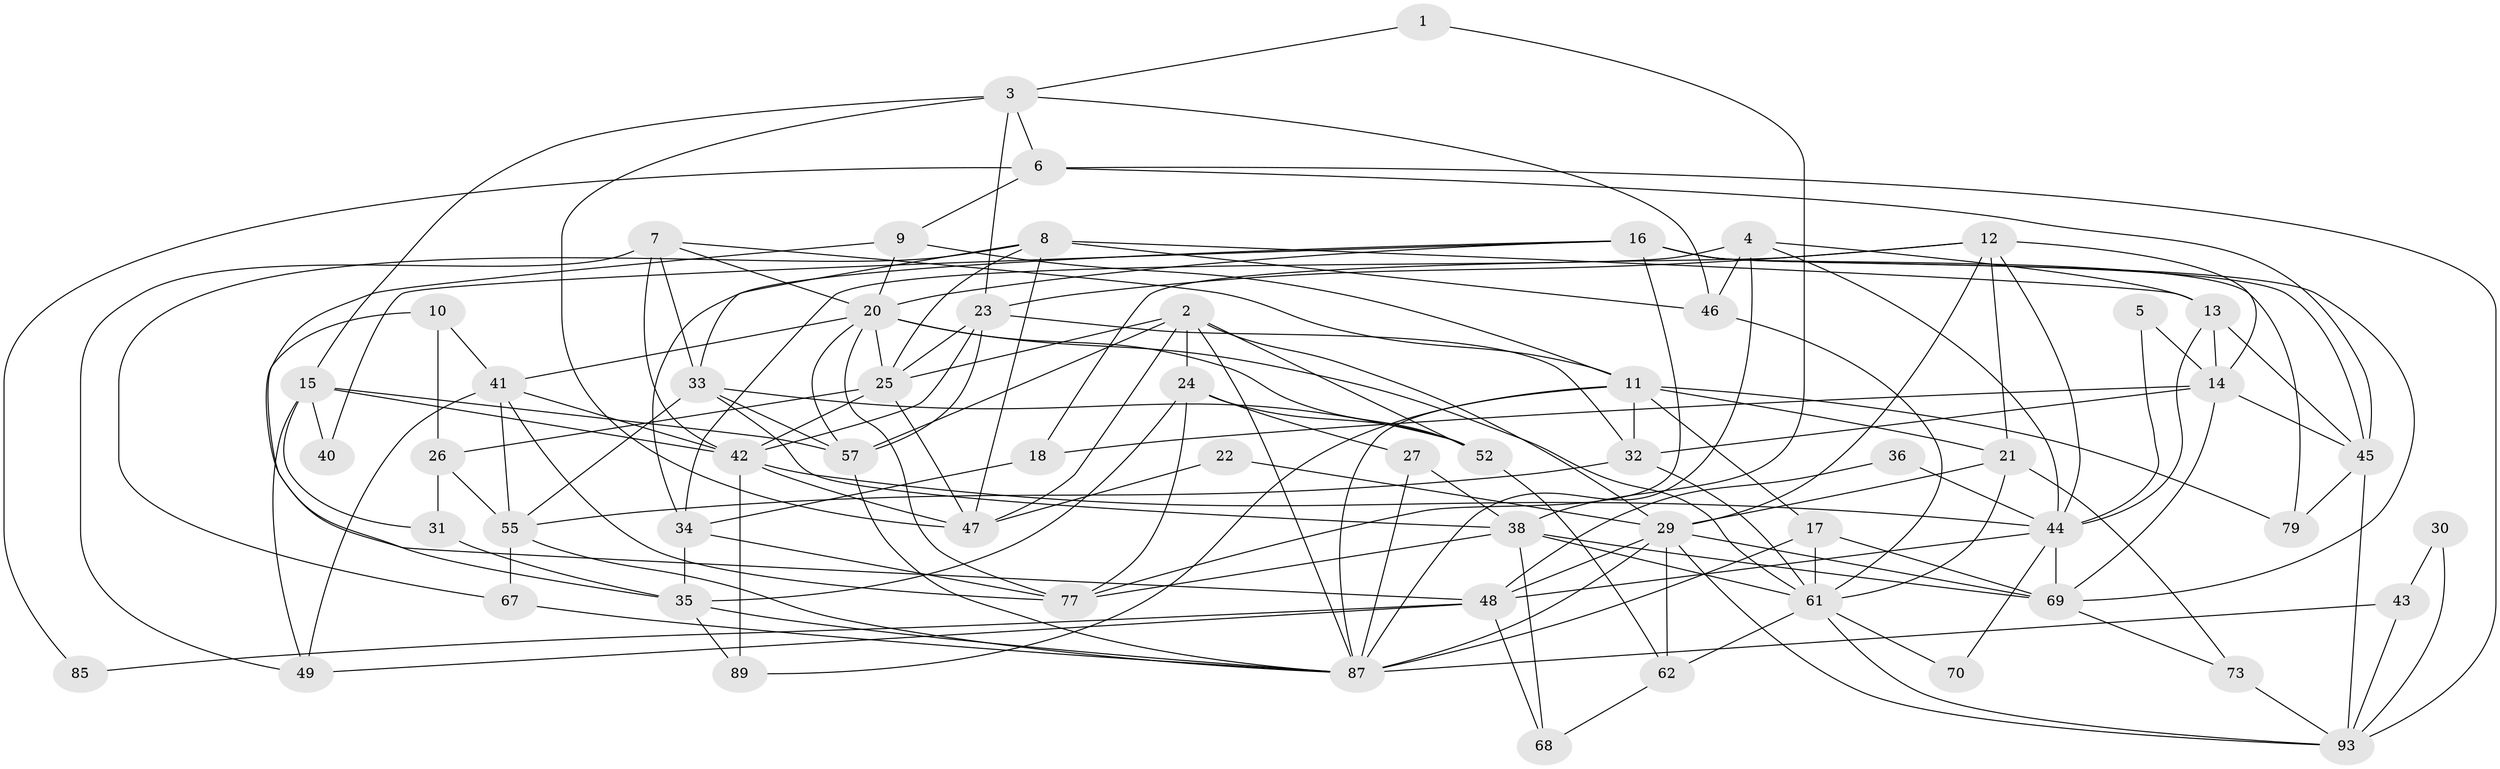// original degree distribution, {2: 0.18, 4: 0.2, 5: 0.22, 3: 0.25, 8: 0.02, 6: 0.08, 7: 0.05}
// Generated by graph-tools (version 1.1) at 2025/38/02/21/25 10:38:59]
// undirected, 61 vertices, 156 edges
graph export_dot {
graph [start="1"]
  node [color=gray90,style=filled];
  1;
  2 [super="+64"];
  3 [super="+54"];
  4 [super="+65"];
  5;
  6 [super="+92"];
  7 [super="+76"];
  8 [super="+19"];
  9;
  10 [super="+63"];
  11 [super="+78"];
  12 [super="+58"];
  13 [super="+56"];
  14 [super="+100"];
  15 [super="+60"];
  16 [super="+53"];
  17;
  18 [super="+50"];
  20 [super="+88"];
  21;
  22 [super="+37"];
  23 [super="+28"];
  24 [super="+74"];
  25 [super="+59"];
  26 [super="+72"];
  27;
  29 [super="+99"];
  30;
  31;
  32 [super="+83"];
  33 [super="+71"];
  34;
  35 [super="+39"];
  36;
  38 [super="+94"];
  40;
  41 [super="+95"];
  42 [super="+98"];
  43;
  44 [super="+51"];
  45 [super="+86"];
  46;
  47 [super="+96"];
  48 [super="+84"];
  49;
  52 [super="+82"];
  55 [super="+75"];
  57 [super="+66"];
  61 [super="+91"];
  62;
  67;
  68;
  69 [super="+80"];
  70;
  73;
  77 [super="+81"];
  79;
  85;
  87 [super="+90"];
  89;
  93 [super="+97"];
  1 -- 3;
  1 -- 38;
  2 -- 57;
  2 -- 47;
  2 -- 25;
  2 -- 52;
  2 -- 87;
  2 -- 24;
  2 -- 29;
  3 -- 6;
  3 -- 46;
  3 -- 23;
  3 -- 15;
  3 -- 47;
  4 -- 87;
  4 -- 46;
  4 -- 44;
  4 -- 34;
  4 -- 13;
  5 -- 44;
  5 -- 14;
  6 -- 45;
  6 -- 9;
  6 -- 85;
  6 -- 93;
  7 -- 42;
  7 -- 20;
  7 -- 33;
  7 -- 11;
  7 -- 49;
  8 -- 46;
  8 -- 25;
  8 -- 33;
  8 -- 67;
  8 -- 13;
  8 -- 47;
  9 -- 48;
  9 -- 11;
  9 -- 20;
  10 -- 35;
  10 -- 26;
  10 -- 41;
  11 -- 89;
  11 -- 17;
  11 -- 21;
  11 -- 79;
  11 -- 87;
  11 -- 32;
  12 -- 44;
  12 -- 21;
  12 -- 29;
  12 -- 14;
  12 -- 18;
  12 -- 23;
  13 -- 45;
  13 -- 44;
  13 -- 14;
  14 -- 69;
  14 -- 45;
  14 -- 18;
  14 -- 32;
  15 -- 49;
  15 -- 42;
  15 -- 40;
  15 -- 57;
  15 -- 31;
  16 -- 20;
  16 -- 34;
  16 -- 40;
  16 -- 45;
  16 -- 69;
  16 -- 79;
  16 -- 77;
  17 -- 61;
  17 -- 69;
  17 -- 87;
  18 -- 34;
  20 -- 41;
  20 -- 25;
  20 -- 57;
  20 -- 52;
  20 -- 61;
  20 -- 77;
  21 -- 73;
  21 -- 29;
  21 -- 61;
  22 -- 29 [weight=2];
  22 -- 47;
  23 -- 32;
  23 -- 42;
  23 -- 57;
  23 -- 25;
  24 -- 35;
  24 -- 27;
  24 -- 52;
  24 -- 77;
  25 -- 47;
  25 -- 42;
  25 -- 26;
  26 -- 31;
  26 -- 55;
  27 -- 87;
  27 -- 38;
  29 -- 62;
  29 -- 93;
  29 -- 87;
  29 -- 48;
  29 -- 69;
  30 -- 43;
  30 -- 93;
  31 -- 35;
  32 -- 55;
  32 -- 61;
  33 -- 52 [weight=2];
  33 -- 55;
  33 -- 57;
  33 -- 38;
  34 -- 77;
  34 -- 35;
  35 -- 89 [weight=2];
  35 -- 87;
  36 -- 44;
  36 -- 48;
  38 -- 61;
  38 -- 68;
  38 -- 77;
  38 -- 69;
  41 -- 49;
  41 -- 42;
  41 -- 55;
  41 -- 77;
  42 -- 47;
  42 -- 89 [weight=2];
  42 -- 44;
  43 -- 93;
  43 -- 87;
  44 -- 69;
  44 -- 70;
  44 -- 48;
  45 -- 79;
  45 -- 93;
  46 -- 61;
  48 -- 68;
  48 -- 49;
  48 -- 85;
  52 -- 62;
  55 -- 67;
  55 -- 87;
  57 -- 87;
  61 -- 93;
  61 -- 70;
  61 -- 62;
  62 -- 68;
  67 -- 87;
  69 -- 73;
  73 -- 93;
}
